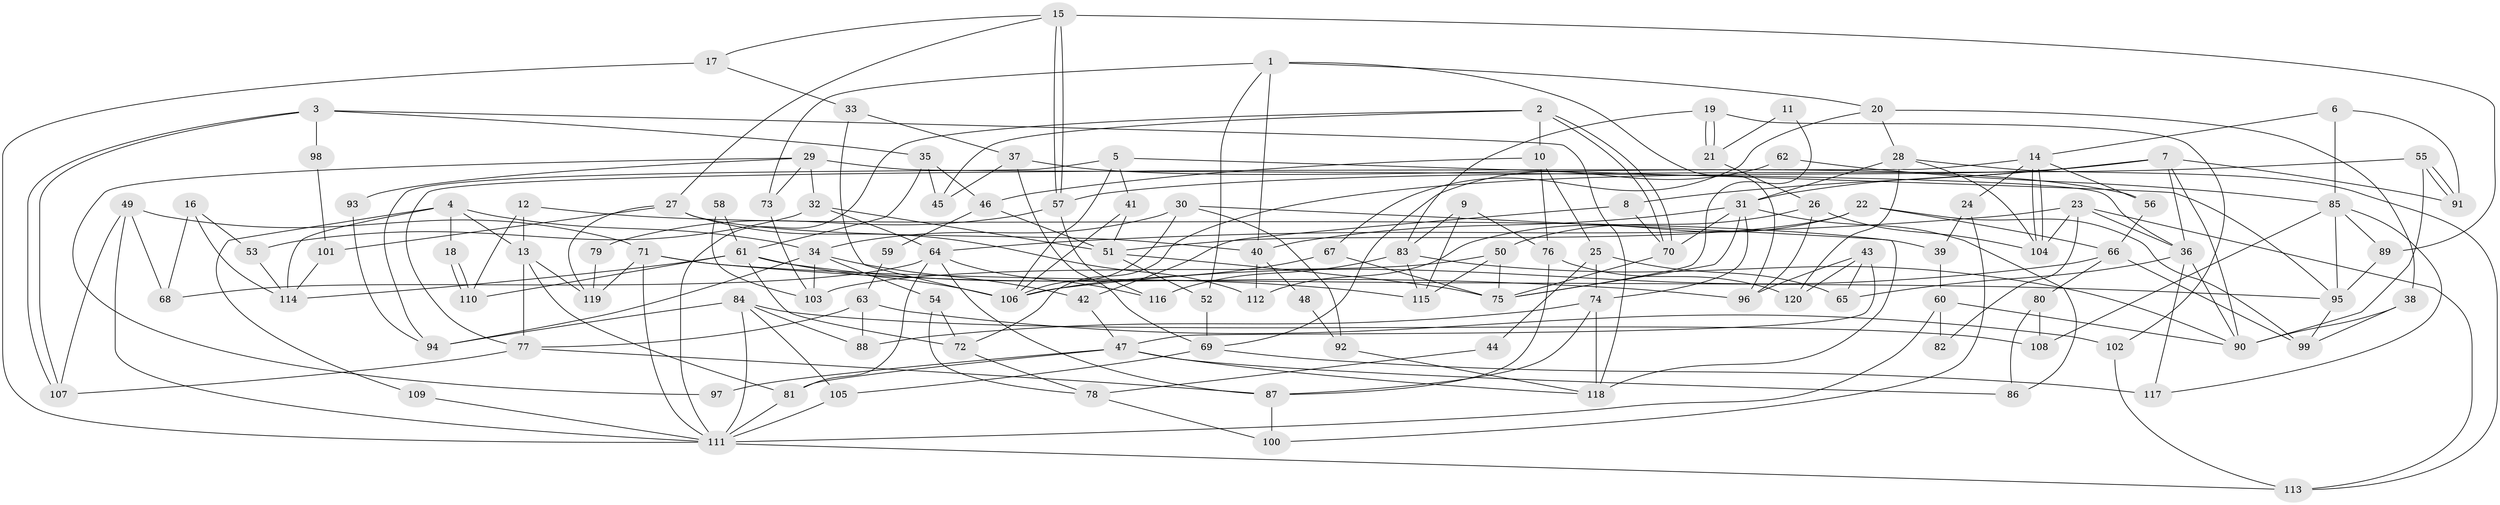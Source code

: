 // coarse degree distribution, {7: 0.07692307692307693, 6: 0.11538461538461539, 8: 0.08974358974358974, 5: 0.19230769230769232, 3: 0.16666666666666666, 2: 0.11538461538461539, 4: 0.21794871794871795, 9: 0.01282051282051282, 11: 0.01282051282051282}
// Generated by graph-tools (version 1.1) at 2025/52/02/27/25 19:52:01]
// undirected, 120 vertices, 240 edges
graph export_dot {
graph [start="1"]
  node [color=gray90,style=filled];
  1;
  2;
  3;
  4;
  5;
  6;
  7;
  8;
  9;
  10;
  11;
  12;
  13;
  14;
  15;
  16;
  17;
  18;
  19;
  20;
  21;
  22;
  23;
  24;
  25;
  26;
  27;
  28;
  29;
  30;
  31;
  32;
  33;
  34;
  35;
  36;
  37;
  38;
  39;
  40;
  41;
  42;
  43;
  44;
  45;
  46;
  47;
  48;
  49;
  50;
  51;
  52;
  53;
  54;
  55;
  56;
  57;
  58;
  59;
  60;
  61;
  62;
  63;
  64;
  65;
  66;
  67;
  68;
  69;
  70;
  71;
  72;
  73;
  74;
  75;
  76;
  77;
  78;
  79;
  80;
  81;
  82;
  83;
  84;
  85;
  86;
  87;
  88;
  89;
  90;
  91;
  92;
  93;
  94;
  95;
  96;
  97;
  98;
  99;
  100;
  101;
  102;
  103;
  104;
  105;
  106;
  107;
  108;
  109;
  110;
  111;
  112;
  113;
  114;
  115;
  116;
  117;
  118;
  119;
  120;
  1 -- 40;
  1 -- 96;
  1 -- 20;
  1 -- 52;
  1 -- 73;
  2 -- 70;
  2 -- 70;
  2 -- 111;
  2 -- 10;
  2 -- 45;
  3 -- 35;
  3 -- 107;
  3 -- 107;
  3 -- 98;
  3 -- 118;
  4 -- 13;
  4 -- 34;
  4 -- 18;
  4 -- 109;
  4 -- 114;
  5 -- 106;
  5 -- 95;
  5 -- 41;
  5 -- 94;
  6 -- 14;
  6 -- 91;
  6 -- 85;
  7 -- 36;
  7 -- 31;
  7 -- 8;
  7 -- 72;
  7 -- 90;
  7 -- 91;
  8 -- 70;
  8 -- 42;
  9 -- 83;
  9 -- 76;
  9 -- 115;
  10 -- 76;
  10 -- 25;
  10 -- 46;
  11 -- 21;
  11 -- 75;
  12 -- 110;
  12 -- 13;
  12 -- 39;
  13 -- 81;
  13 -- 77;
  13 -- 119;
  14 -- 104;
  14 -- 104;
  14 -- 24;
  14 -- 56;
  14 -- 77;
  15 -- 17;
  15 -- 57;
  15 -- 57;
  15 -- 27;
  15 -- 89;
  16 -- 114;
  16 -- 53;
  16 -- 68;
  17 -- 111;
  17 -- 33;
  18 -- 110;
  18 -- 110;
  19 -- 102;
  19 -- 21;
  19 -- 21;
  19 -- 83;
  20 -- 28;
  20 -- 38;
  20 -- 67;
  21 -- 26;
  22 -- 66;
  22 -- 99;
  22 -- 51;
  22 -- 112;
  23 -- 64;
  23 -- 113;
  23 -- 36;
  23 -- 82;
  23 -- 104;
  24 -- 39;
  24 -- 100;
  25 -- 74;
  25 -- 44;
  25 -- 65;
  26 -- 50;
  26 -- 104;
  26 -- 96;
  27 -- 112;
  27 -- 40;
  27 -- 101;
  27 -- 119;
  28 -- 104;
  28 -- 31;
  28 -- 113;
  28 -- 120;
  29 -- 36;
  29 -- 32;
  29 -- 73;
  29 -- 93;
  29 -- 97;
  30 -- 34;
  30 -- 106;
  30 -- 92;
  30 -- 118;
  31 -- 86;
  31 -- 75;
  31 -- 40;
  31 -- 70;
  31 -- 74;
  32 -- 51;
  32 -- 64;
  32 -- 53;
  33 -- 106;
  33 -- 37;
  34 -- 42;
  34 -- 103;
  34 -- 54;
  34 -- 94;
  35 -- 45;
  35 -- 61;
  35 -- 46;
  36 -- 65;
  36 -- 90;
  36 -- 117;
  37 -- 56;
  37 -- 69;
  37 -- 45;
  38 -- 90;
  38 -- 99;
  39 -- 60;
  40 -- 48;
  40 -- 112;
  41 -- 51;
  41 -- 106;
  42 -- 47;
  43 -- 96;
  43 -- 47;
  43 -- 65;
  43 -- 120;
  44 -- 78;
  46 -- 51;
  46 -- 59;
  47 -- 118;
  47 -- 81;
  47 -- 86;
  47 -- 97;
  48 -- 92;
  49 -- 111;
  49 -- 107;
  49 -- 68;
  49 -- 71;
  50 -- 75;
  50 -- 115;
  50 -- 103;
  51 -- 52;
  51 -- 75;
  52 -- 69;
  53 -- 114;
  54 -- 72;
  54 -- 78;
  55 -- 91;
  55 -- 91;
  55 -- 90;
  55 -- 57;
  56 -- 66;
  57 -- 79;
  57 -- 116;
  58 -- 61;
  58 -- 103;
  59 -- 63;
  60 -- 111;
  60 -- 90;
  60 -- 82;
  61 -- 106;
  61 -- 115;
  61 -- 72;
  61 -- 110;
  61 -- 114;
  62 -- 85;
  62 -- 69;
  63 -- 77;
  63 -- 88;
  63 -- 102;
  64 -- 68;
  64 -- 116;
  64 -- 81;
  64 -- 87;
  66 -- 99;
  66 -- 106;
  66 -- 80;
  67 -- 75;
  67 -- 106;
  69 -- 117;
  69 -- 105;
  70 -- 75;
  71 -- 119;
  71 -- 95;
  71 -- 96;
  71 -- 111;
  72 -- 78;
  73 -- 103;
  74 -- 118;
  74 -- 87;
  74 -- 88;
  76 -- 120;
  76 -- 87;
  77 -- 87;
  77 -- 107;
  78 -- 100;
  79 -- 119;
  80 -- 108;
  80 -- 86;
  81 -- 111;
  83 -- 90;
  83 -- 115;
  83 -- 116;
  84 -- 111;
  84 -- 94;
  84 -- 88;
  84 -- 105;
  84 -- 108;
  85 -- 89;
  85 -- 95;
  85 -- 108;
  85 -- 117;
  87 -- 100;
  89 -- 95;
  92 -- 118;
  93 -- 94;
  95 -- 99;
  98 -- 101;
  101 -- 114;
  102 -- 113;
  105 -- 111;
  109 -- 111;
  111 -- 113;
}
